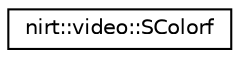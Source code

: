 digraph "Graphical Class Hierarchy"
{
 // LATEX_PDF_SIZE
  edge [fontname="Helvetica",fontsize="10",labelfontname="Helvetica",labelfontsize="10"];
  node [fontname="Helvetica",fontsize="10",shape=record];
  rankdir="LR";
  Node0 [label="nirt::video::SColorf",height=0.2,width=0.4,color="black", fillcolor="white", style="filled",URL="$classnirt_1_1video_1_1SColorf.html",tooltip="Class representing a color with four floats."];
}
